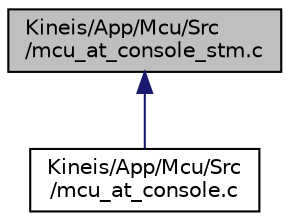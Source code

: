 digraph "Kineis/App/Mcu/Src/mcu_at_console_stm.c"
{
 // INTERACTIVE_SVG=YES
 // LATEX_PDF_SIZE
  edge [fontname="Helvetica",fontsize="10",labelfontname="Helvetica",labelfontsize="10"];
  node [fontname="Helvetica",fontsize="10",shape=record];
  Node1 [label="Kineis/App/Mcu/Src\l/mcu_at_console_stm.c",height=0.2,width=0.4,color="black", fillcolor="grey75", style="filled", fontcolor="black",tooltip=" "];
  Node1 -> Node2 [dir="back",color="midnightblue",fontsize="10",style="solid",fontname="Helvetica"];
  Node2 [label="Kineis/App/Mcu/Src\l/mcu_at_console.c",height=0.2,width=0.4,color="black", fillcolor="white", style="filled",URL="$dd/ddf/mcu__at__console_8c.html",tooltip="MCU wrapper for AT CMD console."];
}
